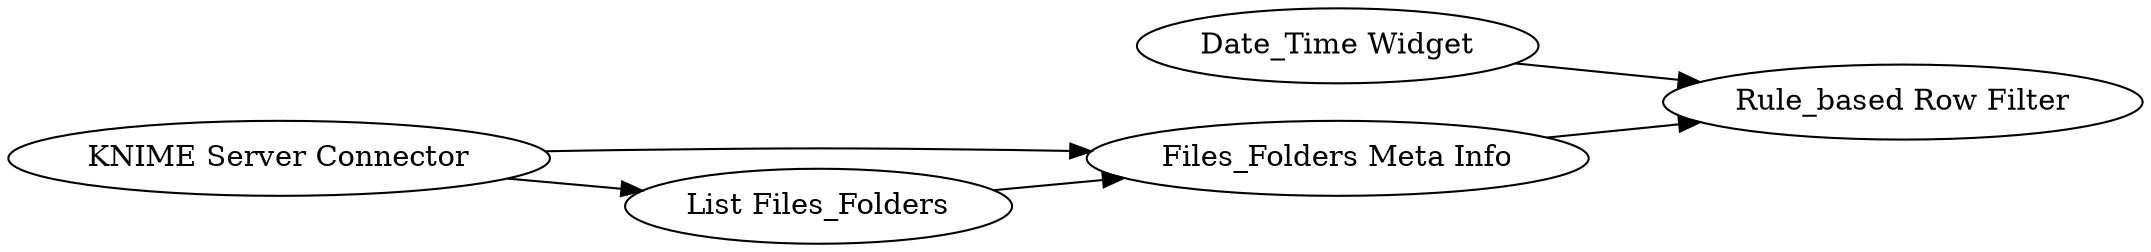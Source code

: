 digraph {
	5 -> 4
	3 -> 4
	1 -> 2
	2 -> 3
	1 -> 3
	5 [label="Date_Time Widget"]
	1 [label="KNIME Server Connector"]
	4 [label="Rule_based Row Filter"]
	3 [label="Files_Folders Meta Info"]
	2 [label="List Files_Folders"]
	rankdir=LR
}
